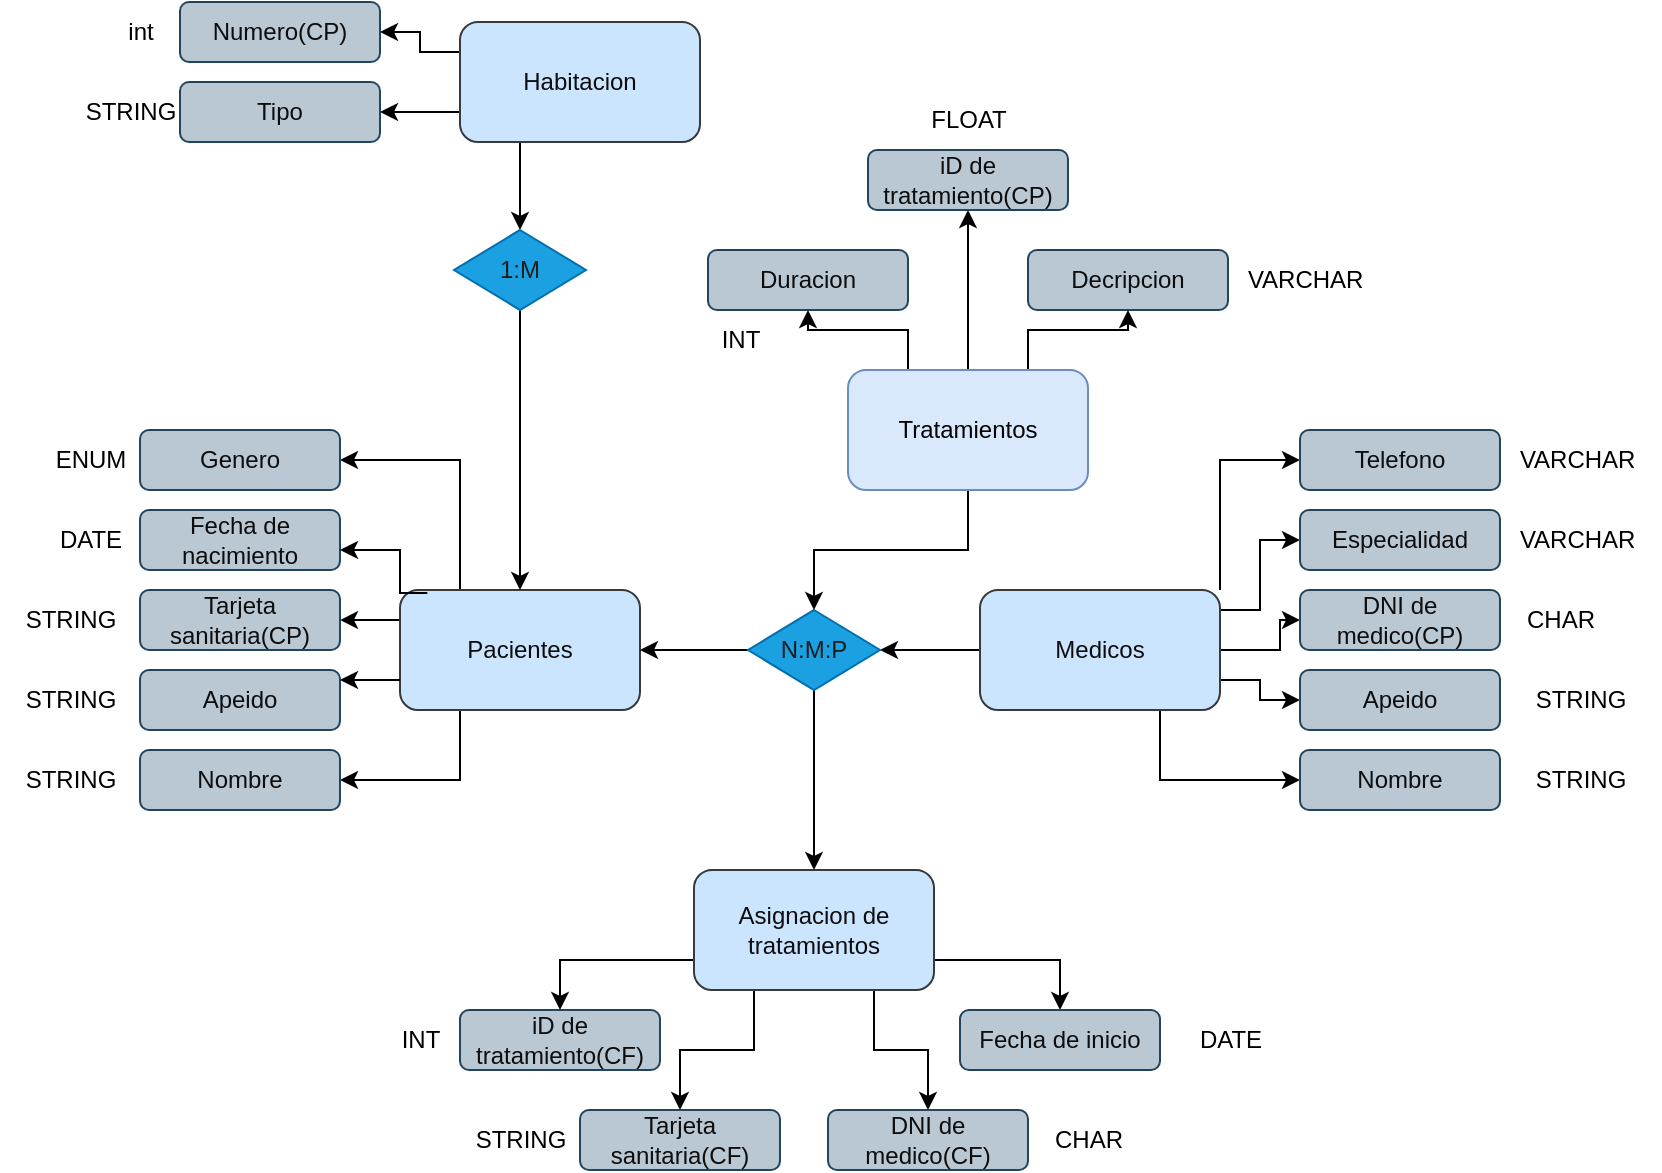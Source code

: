 <mxfile version="24.7.17">
  <diagram name="Сторінка-1" id="CQlN6XJYG6-FKkijOHri">
    <mxGraphModel dx="949" dy="613" grid="1" gridSize="10" guides="1" tooltips="1" connect="1" arrows="1" fold="1" page="1" pageScale="1" pageWidth="827" pageHeight="1169" math="0" shadow="0">
      <root>
        <mxCell id="0" />
        <mxCell id="1" parent="0" />
        <mxCell id="LGYc37gwEPD_YMCjzoGx-11" style="edgeStyle=orthogonalEdgeStyle;rounded=0;orthogonalLoop=1;jettySize=auto;html=1;exitX=0.25;exitY=1;exitDx=0;exitDy=0;entryX=1;entryY=0.5;entryDx=0;entryDy=0;" parent="1" source="LGYc37gwEPD_YMCjzoGx-1" target="LGYc37gwEPD_YMCjzoGx-5" edge="1">
          <mxGeometry relative="1" as="geometry" />
        </mxCell>
        <mxCell id="LGYc37gwEPD_YMCjzoGx-12" style="edgeStyle=orthogonalEdgeStyle;rounded=0;orthogonalLoop=1;jettySize=auto;html=1;exitX=0;exitY=1;exitDx=0;exitDy=0;" parent="1" source="LGYc37gwEPD_YMCjzoGx-1" edge="1">
          <mxGeometry relative="1" as="geometry">
            <mxPoint x="199.857" y="670.095" as="targetPoint" />
          </mxGeometry>
        </mxCell>
        <mxCell id="LGYc37gwEPD_YMCjzoGx-14" style="edgeStyle=orthogonalEdgeStyle;rounded=0;orthogonalLoop=1;jettySize=auto;html=1;exitX=0;exitY=0.25;exitDx=0;exitDy=0;" parent="1" source="LGYc37gwEPD_YMCjzoGx-1" edge="1">
          <mxGeometry relative="1" as="geometry">
            <mxPoint x="170" y="625.043" as="targetPoint" />
          </mxGeometry>
        </mxCell>
        <mxCell id="LGYc37gwEPD_YMCjzoGx-16" style="edgeStyle=orthogonalEdgeStyle;rounded=0;orthogonalLoop=1;jettySize=auto;html=1;exitX=0.25;exitY=0;exitDx=0;exitDy=0;entryX=1;entryY=0.5;entryDx=0;entryDy=0;" parent="1" source="LGYc37gwEPD_YMCjzoGx-1" target="LGYc37gwEPD_YMCjzoGx-9" edge="1">
          <mxGeometry relative="1" as="geometry" />
        </mxCell>
        <mxCell id="LGYc37gwEPD_YMCjzoGx-1" value="&lt;font color=&quot;#0d0d0d&quot;&gt;Pacientes&lt;/font&gt;" style="rounded=1;whiteSpace=wrap;html=1;fillColor=#cce5ff;strokeColor=#36393d;" parent="1" vertex="1">
          <mxGeometry x="200" y="610" width="120" height="60" as="geometry" />
        </mxCell>
        <mxCell id="LGYc37gwEPD_YMCjzoGx-39" style="edgeStyle=orthogonalEdgeStyle;rounded=0;orthogonalLoop=1;jettySize=auto;html=1;exitX=0.25;exitY=1;exitDx=0;exitDy=0;" parent="1" source="LGYc37gwEPD_YMCjzoGx-2" target="LGYc37gwEPD_YMCjzoGx-38" edge="1">
          <mxGeometry relative="1" as="geometry" />
        </mxCell>
        <mxCell id="x0xJ5XH56CG9baV7CKrk-11" style="edgeStyle=orthogonalEdgeStyle;rounded=0;orthogonalLoop=1;jettySize=auto;html=1;exitX=0;exitY=0.25;exitDx=0;exitDy=0;" parent="1" source="LGYc37gwEPD_YMCjzoGx-2" target="LGYc37gwEPD_YMCjzoGx-35" edge="1">
          <mxGeometry relative="1" as="geometry" />
        </mxCell>
        <mxCell id="x0xJ5XH56CG9baV7CKrk-12" style="edgeStyle=orthogonalEdgeStyle;rounded=0;orthogonalLoop=1;jettySize=auto;html=1;exitX=0;exitY=0.75;exitDx=0;exitDy=0;" parent="1" source="LGYc37gwEPD_YMCjzoGx-2" target="LGYc37gwEPD_YMCjzoGx-34" edge="1">
          <mxGeometry relative="1" as="geometry" />
        </mxCell>
        <mxCell id="LGYc37gwEPD_YMCjzoGx-2" value="&lt;font color=&quot;#0d0d0d&quot;&gt;Habitacion&lt;/font&gt;" style="rounded=1;whiteSpace=wrap;html=1;fillColor=#cce5ff;strokeColor=#36393d;" parent="1" vertex="1">
          <mxGeometry x="230" y="326" width="120" height="60" as="geometry" />
        </mxCell>
        <mxCell id="LGYc37gwEPD_YMCjzoGx-25" style="edgeStyle=orthogonalEdgeStyle;rounded=0;orthogonalLoop=1;jettySize=auto;html=1;exitX=1;exitY=0.75;exitDx=0;exitDy=0;entryX=0;entryY=0.5;entryDx=0;entryDy=0;" parent="1" source="LGYc37gwEPD_YMCjzoGx-3" target="LGYc37gwEPD_YMCjzoGx-18" edge="1">
          <mxGeometry relative="1" as="geometry" />
        </mxCell>
        <mxCell id="LGYc37gwEPD_YMCjzoGx-26" style="edgeStyle=orthogonalEdgeStyle;rounded=0;orthogonalLoop=1;jettySize=auto;html=1;exitX=0.75;exitY=1;exitDx=0;exitDy=0;entryX=0;entryY=0.5;entryDx=0;entryDy=0;" parent="1" source="LGYc37gwEPD_YMCjzoGx-3" target="LGYc37gwEPD_YMCjzoGx-17" edge="1">
          <mxGeometry relative="1" as="geometry" />
        </mxCell>
        <mxCell id="LGYc37gwEPD_YMCjzoGx-42" style="edgeStyle=orthogonalEdgeStyle;rounded=0;orthogonalLoop=1;jettySize=auto;html=1;exitX=0;exitY=0.5;exitDx=0;exitDy=0;entryX=1;entryY=0.5;entryDx=0;entryDy=0;" parent="1" source="LGYc37gwEPD_YMCjzoGx-3" target="LGYc37gwEPD_YMCjzoGx-41" edge="1">
          <mxGeometry relative="1" as="geometry" />
        </mxCell>
        <mxCell id="lxWpTNvDc7C8CDy9OLpY-3" style="edgeStyle=orthogonalEdgeStyle;rounded=0;orthogonalLoop=1;jettySize=auto;html=1;exitX=1;exitY=0.5;exitDx=0;exitDy=0;entryX=0;entryY=0.5;entryDx=0;entryDy=0;" parent="1" source="LGYc37gwEPD_YMCjzoGx-3" target="LGYc37gwEPD_YMCjzoGx-20" edge="1">
          <mxGeometry relative="1" as="geometry">
            <Array as="points">
              <mxPoint x="640" y="640" />
              <mxPoint x="640" y="625" />
            </Array>
          </mxGeometry>
        </mxCell>
        <mxCell id="lxWpTNvDc7C8CDy9OLpY-4" style="edgeStyle=orthogonalEdgeStyle;rounded=0;orthogonalLoop=1;jettySize=auto;html=1;exitX=1;exitY=0.25;exitDx=0;exitDy=0;entryX=0;entryY=0.5;entryDx=0;entryDy=0;" parent="1" source="LGYc37gwEPD_YMCjzoGx-3" target="LGYc37gwEPD_YMCjzoGx-21" edge="1">
          <mxGeometry relative="1" as="geometry">
            <Array as="points">
              <mxPoint x="610" y="620" />
              <mxPoint x="630" y="620" />
              <mxPoint x="630" y="585" />
            </Array>
          </mxGeometry>
        </mxCell>
        <mxCell id="lxWpTNvDc7C8CDy9OLpY-5" style="edgeStyle=orthogonalEdgeStyle;rounded=0;orthogonalLoop=1;jettySize=auto;html=1;exitX=1;exitY=0;exitDx=0;exitDy=0;entryX=0;entryY=0.5;entryDx=0;entryDy=0;" parent="1" source="LGYc37gwEPD_YMCjzoGx-3" target="LGYc37gwEPD_YMCjzoGx-19" edge="1">
          <mxGeometry relative="1" as="geometry" />
        </mxCell>
        <mxCell id="LGYc37gwEPD_YMCjzoGx-3" value="&lt;font color=&quot;#0d0d0d&quot;&gt;Medicos&lt;/font&gt;" style="rounded=1;whiteSpace=wrap;html=1;fillColor=#cce5ff;strokeColor=#36393d;" parent="1" vertex="1">
          <mxGeometry x="490" y="610" width="120" height="60" as="geometry" />
        </mxCell>
        <mxCell id="x0xJ5XH56CG9baV7CKrk-6" style="edgeStyle=orthogonalEdgeStyle;rounded=0;orthogonalLoop=1;jettySize=auto;html=1;exitX=0.25;exitY=1;exitDx=0;exitDy=0;" parent="1" source="LGYc37gwEPD_YMCjzoGx-4" target="LGYc37gwEPD_YMCjzoGx-45" edge="1">
          <mxGeometry relative="1" as="geometry" />
        </mxCell>
        <mxCell id="x0xJ5XH56CG9baV7CKrk-7" style="edgeStyle=orthogonalEdgeStyle;rounded=0;orthogonalLoop=1;jettySize=auto;html=1;exitX=0.75;exitY=1;exitDx=0;exitDy=0;" parent="1" source="LGYc37gwEPD_YMCjzoGx-4" target="LGYc37gwEPD_YMCjzoGx-46" edge="1">
          <mxGeometry relative="1" as="geometry" />
        </mxCell>
        <mxCell id="x0xJ5XH56CG9baV7CKrk-9" style="edgeStyle=orthogonalEdgeStyle;rounded=0;orthogonalLoop=1;jettySize=auto;html=1;exitX=1;exitY=0.75;exitDx=0;exitDy=0;" parent="1" source="LGYc37gwEPD_YMCjzoGx-4" target="LGYc37gwEPD_YMCjzoGx-27" edge="1">
          <mxGeometry relative="1" as="geometry" />
        </mxCell>
        <mxCell id="x0xJ5XH56CG9baV7CKrk-10" style="edgeStyle=orthogonalEdgeStyle;rounded=0;orthogonalLoop=1;jettySize=auto;html=1;exitX=0;exitY=0.75;exitDx=0;exitDy=0;" parent="1" source="LGYc37gwEPD_YMCjzoGx-4" target="x0xJ5XH56CG9baV7CKrk-1" edge="1">
          <mxGeometry relative="1" as="geometry" />
        </mxCell>
        <mxCell id="LGYc37gwEPD_YMCjzoGx-4" value="&lt;font color=&quot;#0d0d0d&quot;&gt;Asignacion de tratamientos&lt;/font&gt;" style="rounded=1;whiteSpace=wrap;html=1;fillColor=#cce5ff;strokeColor=#36393d;" parent="1" vertex="1">
          <mxGeometry x="347" y="750" width="120" height="60" as="geometry" />
        </mxCell>
        <mxCell id="LGYc37gwEPD_YMCjzoGx-5" value="&lt;font color=&quot;#0d0d0d&quot;&gt;Nombre&lt;/font&gt;" style="rounded=1;whiteSpace=wrap;html=1;fillColor=#bac8d3;strokeColor=#23445d;" parent="1" vertex="1">
          <mxGeometry x="70" y="690" width="100" height="30" as="geometry" />
        </mxCell>
        <mxCell id="LGYc37gwEPD_YMCjzoGx-6" value="&lt;font color=&quot;#0d0d0d&quot;&gt;Apeido&lt;/font&gt;" style="rounded=1;whiteSpace=wrap;html=1;fillColor=#bac8d3;strokeColor=#23445d;" parent="1" vertex="1">
          <mxGeometry x="70" y="650" width="100" height="30" as="geometry" />
        </mxCell>
        <mxCell id="LGYc37gwEPD_YMCjzoGx-8" value="&lt;font color=&quot;#0d0d0d&quot;&gt;Fecha de nacimiento&lt;/font&gt;" style="rounded=1;whiteSpace=wrap;html=1;fillColor=#bac8d3;strokeColor=#23445d;" parent="1" vertex="1">
          <mxGeometry x="70" y="570" width="100" height="30" as="geometry" />
        </mxCell>
        <mxCell id="LGYc37gwEPD_YMCjzoGx-9" value="&lt;font color=&quot;#0d0d0d&quot;&gt;Genero&lt;/font&gt;" style="rounded=1;whiteSpace=wrap;html=1;fillColor=#bac8d3;strokeColor=#23445d;" parent="1" vertex="1">
          <mxGeometry x="70" y="530" width="100" height="30" as="geometry" />
        </mxCell>
        <mxCell id="LGYc37gwEPD_YMCjzoGx-13" style="edgeStyle=orthogonalEdgeStyle;rounded=0;orthogonalLoop=1;jettySize=auto;html=1;exitX=0;exitY=0.75;exitDx=0;exitDy=0;entryX=1;entryY=0.162;entryDx=0;entryDy=0;entryPerimeter=0;" parent="1" source="LGYc37gwEPD_YMCjzoGx-1" target="LGYc37gwEPD_YMCjzoGx-6" edge="1">
          <mxGeometry relative="1" as="geometry" />
        </mxCell>
        <mxCell id="LGYc37gwEPD_YMCjzoGx-15" style="edgeStyle=orthogonalEdgeStyle;rounded=0;orthogonalLoop=1;jettySize=auto;html=1;exitX=0.114;exitY=0.025;exitDx=0;exitDy=0;exitPerimeter=0;" parent="1" source="LGYc37gwEPD_YMCjzoGx-1" target="LGYc37gwEPD_YMCjzoGx-8" edge="1">
          <mxGeometry relative="1" as="geometry">
            <Array as="points">
              <mxPoint x="200" y="612" />
              <mxPoint x="200" y="590" />
            </Array>
          </mxGeometry>
        </mxCell>
        <mxCell id="LGYc37gwEPD_YMCjzoGx-17" value="&lt;font color=&quot;#0d0d0d&quot;&gt;Nombre&lt;/font&gt;" style="rounded=1;whiteSpace=wrap;html=1;fillColor=#bac8d3;strokeColor=#23445d;" parent="1" vertex="1">
          <mxGeometry x="650" y="690" width="100" height="30" as="geometry" />
        </mxCell>
        <mxCell id="LGYc37gwEPD_YMCjzoGx-18" value="&lt;font color=&quot;#0d0d0d&quot;&gt;Apeido&lt;/font&gt;" style="rounded=1;whiteSpace=wrap;html=1;fillColor=#bac8d3;strokeColor=#23445d;" parent="1" vertex="1">
          <mxGeometry x="650" y="650" width="100" height="30" as="geometry" />
        </mxCell>
        <mxCell id="LGYc37gwEPD_YMCjzoGx-19" value="&lt;font color=&quot;#0d0d0d&quot;&gt;Telefono&lt;/font&gt;" style="rounded=1;whiteSpace=wrap;html=1;fillColor=#bac8d3;strokeColor=#23445d;" parent="1" vertex="1">
          <mxGeometry x="650" y="530" width="100" height="30" as="geometry" />
        </mxCell>
        <mxCell id="LGYc37gwEPD_YMCjzoGx-20" value="&lt;font color=&quot;#0d0d0d&quot;&gt;DNI de medico(CP)&lt;/font&gt;" style="rounded=1;whiteSpace=wrap;html=1;fillColor=#bac8d3;strokeColor=#23445d;" parent="1" vertex="1">
          <mxGeometry x="650" y="610" width="100" height="30" as="geometry" />
        </mxCell>
        <mxCell id="LGYc37gwEPD_YMCjzoGx-21" value="&lt;font color=&quot;#0d0d0d&quot;&gt;Especialidad&lt;/font&gt;" style="rounded=1;whiteSpace=wrap;html=1;fillColor=#bac8d3;strokeColor=#23445d;" parent="1" vertex="1">
          <mxGeometry x="650" y="570" width="100" height="30" as="geometry" />
        </mxCell>
        <mxCell id="LGYc37gwEPD_YMCjzoGx-27" value="&lt;font color=&quot;#0d0d0d&quot;&gt;Fecha de inicio&lt;/font&gt;" style="rounded=1;whiteSpace=wrap;html=1;fillColor=#bac8d3;strokeColor=#23445d;" parent="1" vertex="1">
          <mxGeometry x="480" y="820" width="100" height="30" as="geometry" />
        </mxCell>
        <mxCell id="LGYc37gwEPD_YMCjzoGx-28" value="&lt;font color=&quot;#0d0d0d&quot;&gt;Decripcion&lt;/font&gt;" style="rounded=1;whiteSpace=wrap;html=1;fillColor=#bac8d3;strokeColor=#23445d;" parent="1" vertex="1">
          <mxGeometry x="514" y="440" width="100" height="30" as="geometry" />
        </mxCell>
        <mxCell id="LGYc37gwEPD_YMCjzoGx-34" value="&lt;font color=&quot;#0d0d0d&quot;&gt;Tipo&lt;/font&gt;" style="rounded=1;whiteSpace=wrap;html=1;fillColor=#bac8d3;strokeColor=#23445d;" parent="1" vertex="1">
          <mxGeometry x="90" y="356" width="100" height="30" as="geometry" />
        </mxCell>
        <mxCell id="LGYc37gwEPD_YMCjzoGx-35" value="&lt;font color=&quot;#0d0d0d&quot;&gt;Numero(CP)&lt;/font&gt;" style="rounded=1;whiteSpace=wrap;html=1;fillColor=#bac8d3;strokeColor=#23445d;" parent="1" vertex="1">
          <mxGeometry x="90" y="316" width="100" height="30" as="geometry" />
        </mxCell>
        <mxCell id="LGYc37gwEPD_YMCjzoGx-40" style="edgeStyle=orthogonalEdgeStyle;rounded=0;orthogonalLoop=1;jettySize=auto;html=1;exitX=0.5;exitY=1;exitDx=0;exitDy=0;" parent="1" source="LGYc37gwEPD_YMCjzoGx-38" target="LGYc37gwEPD_YMCjzoGx-1" edge="1">
          <mxGeometry relative="1" as="geometry" />
        </mxCell>
        <mxCell id="LGYc37gwEPD_YMCjzoGx-38" value="&lt;font color=&quot;#1c1c1c&quot;&gt;1:M&lt;/font&gt;" style="rhombus;whiteSpace=wrap;html=1;fillColor=#1ba1e2;strokeColor=#006EAF;fontColor=#ffffff;" parent="1" vertex="1">
          <mxGeometry x="227" y="430" width="66" height="40" as="geometry" />
        </mxCell>
        <mxCell id="LGYc37gwEPD_YMCjzoGx-43" style="edgeStyle=orthogonalEdgeStyle;rounded=0;orthogonalLoop=1;jettySize=auto;html=1;exitX=0;exitY=0.5;exitDx=0;exitDy=0;entryX=1;entryY=0.5;entryDx=0;entryDy=0;" parent="1" source="LGYc37gwEPD_YMCjzoGx-41" target="LGYc37gwEPD_YMCjzoGx-1" edge="1">
          <mxGeometry relative="1" as="geometry" />
        </mxCell>
        <mxCell id="LGYc37gwEPD_YMCjzoGx-50" style="edgeStyle=orthogonalEdgeStyle;rounded=0;orthogonalLoop=1;jettySize=auto;html=1;exitX=0.5;exitY=1;exitDx=0;exitDy=0;entryX=0.5;entryY=0;entryDx=0;entryDy=0;" parent="1" source="LGYc37gwEPD_YMCjzoGx-41" target="LGYc37gwEPD_YMCjzoGx-4" edge="1">
          <mxGeometry relative="1" as="geometry" />
        </mxCell>
        <mxCell id="LGYc37gwEPD_YMCjzoGx-41" value="&lt;font color=&quot;#1c1c1c&quot;&gt;N:M:P&lt;/font&gt;" style="rhombus;whiteSpace=wrap;html=1;fillColor=#1ba1e2;strokeColor=#006EAF;fontColor=#ffffff;" parent="1" vertex="1">
          <mxGeometry x="374" y="620" width="66" height="40" as="geometry" />
        </mxCell>
        <mxCell id="LGYc37gwEPD_YMCjzoGx-45" value="&lt;font color=&quot;#0d0d0d&quot;&gt;Tarjeta sanitaria&lt;/font&gt;&lt;span style=&quot;color: rgb(13, 13, 13);&quot;&gt;(CF)&lt;/span&gt;" style="rounded=1;whiteSpace=wrap;html=1;fillColor=#bac8d3;strokeColor=#23445d;" parent="1" vertex="1">
          <mxGeometry x="290" y="870" width="100" height="30" as="geometry" />
        </mxCell>
        <mxCell id="LGYc37gwEPD_YMCjzoGx-46" value="&lt;font color=&quot;#0d0d0d&quot;&gt;DNI de medico(CF)&lt;/font&gt;" style="rounded=1;whiteSpace=wrap;html=1;fillColor=#bac8d3;strokeColor=#23445d;" parent="1" vertex="1">
          <mxGeometry x="414" y="870" width="100" height="30" as="geometry" />
        </mxCell>
        <mxCell id="lxWpTNvDc7C8CDy9OLpY-6" style="edgeStyle=orthogonalEdgeStyle;rounded=0;orthogonalLoop=1;jettySize=auto;html=1;exitX=0.5;exitY=0;exitDx=0;exitDy=0;entryX=0.5;entryY=1;entryDx=0;entryDy=0;" parent="1" source="1C6BR17hmogl-5X1oJex-1" target="1C6BR17hmogl-5X1oJex-3" edge="1">
          <mxGeometry relative="1" as="geometry" />
        </mxCell>
        <mxCell id="lxWpTNvDc7C8CDy9OLpY-7" style="edgeStyle=orthogonalEdgeStyle;rounded=0;orthogonalLoop=1;jettySize=auto;html=1;exitX=0.75;exitY=0;exitDx=0;exitDy=0;entryX=0.5;entryY=1;entryDx=0;entryDy=0;" parent="1" source="1C6BR17hmogl-5X1oJex-1" target="LGYc37gwEPD_YMCjzoGx-28" edge="1">
          <mxGeometry relative="1" as="geometry" />
        </mxCell>
        <mxCell id="lxWpTNvDc7C8CDy9OLpY-8" style="edgeStyle=orthogonalEdgeStyle;rounded=0;orthogonalLoop=1;jettySize=auto;html=1;exitX=0.25;exitY=0;exitDx=0;exitDy=0;entryX=0.5;entryY=1;entryDx=0;entryDy=0;" parent="1" source="1C6BR17hmogl-5X1oJex-1" target="1C6BR17hmogl-5X1oJex-2" edge="1">
          <mxGeometry relative="1" as="geometry" />
        </mxCell>
        <mxCell id="lxWpTNvDc7C8CDy9OLpY-9" style="edgeStyle=orthogonalEdgeStyle;rounded=0;orthogonalLoop=1;jettySize=auto;html=1;exitX=0.5;exitY=1;exitDx=0;exitDy=0;entryX=0.5;entryY=0;entryDx=0;entryDy=0;" parent="1" source="1C6BR17hmogl-5X1oJex-1" target="LGYc37gwEPD_YMCjzoGx-41" edge="1">
          <mxGeometry relative="1" as="geometry" />
        </mxCell>
        <mxCell id="1C6BR17hmogl-5X1oJex-1" value="&lt;font color=&quot;#030303&quot;&gt;Tratamientos&lt;/font&gt;" style="rounded=1;whiteSpace=wrap;html=1;fillColor=#dae8fc;strokeColor=#6c8ebf;" parent="1" vertex="1">
          <mxGeometry x="424" y="500" width="120" height="60" as="geometry" />
        </mxCell>
        <mxCell id="1C6BR17hmogl-5X1oJex-2" value="&lt;font color=&quot;#0d0d0d&quot;&gt;Duracion&lt;/font&gt;" style="rounded=1;whiteSpace=wrap;html=1;fillColor=#bac8d3;strokeColor=#23445d;" parent="1" vertex="1">
          <mxGeometry x="354" y="440" width="100" height="30" as="geometry" />
        </mxCell>
        <mxCell id="1C6BR17hmogl-5X1oJex-3" value="&lt;font color=&quot;#0d0d0d&quot;&gt;iD de tratamiento(CP)&lt;/font&gt;" style="rounded=1;whiteSpace=wrap;html=1;fillColor=#bac8d3;strokeColor=#23445d;" parent="1" vertex="1">
          <mxGeometry x="434" y="390" width="100" height="30" as="geometry" />
        </mxCell>
        <mxCell id="x0xJ5XH56CG9baV7CKrk-1" value="&lt;font color=&quot;#0d0d0d&quot;&gt;iD de tratamiento(CF)&lt;/font&gt;" style="rounded=1;whiteSpace=wrap;html=1;fillColor=#bac8d3;strokeColor=#23445d;" parent="1" vertex="1">
          <mxGeometry x="230" y="820" width="100" height="30" as="geometry" />
        </mxCell>
        <mxCell id="jVE7bSThQ3XTiXCWACPS-1" value="FLOAT" style="text;html=1;align=center;verticalAlign=middle;resizable=0;points=[];autosize=1;strokeColor=none;fillColor=none;" parent="1" vertex="1">
          <mxGeometry x="454" y="360" width="60" height="30" as="geometry" />
        </mxCell>
        <mxCell id="jVE7bSThQ3XTiXCWACPS-2" value="INT" style="text;html=1;align=center;verticalAlign=middle;resizable=0;points=[];autosize=1;strokeColor=none;fillColor=none;" parent="1" vertex="1">
          <mxGeometry x="350" y="470" width="40" height="30" as="geometry" />
        </mxCell>
        <mxCell id="jVE7bSThQ3XTiXCWACPS-3" value="VARCHAR&amp;nbsp;" style="text;html=1;align=center;verticalAlign=middle;resizable=0;points=[];autosize=1;strokeColor=none;fillColor=none;" parent="1" vertex="1">
          <mxGeometry x="614" y="440" width="80" height="30" as="geometry" />
        </mxCell>
        <mxCell id="jVE7bSThQ3XTiXCWACPS-4" value="VARCHAR&amp;nbsp;" style="text;html=1;align=center;verticalAlign=middle;resizable=0;points=[];autosize=1;strokeColor=none;fillColor=none;" parent="1" vertex="1">
          <mxGeometry x="750" y="530" width="80" height="30" as="geometry" />
        </mxCell>
        <mxCell id="jVE7bSThQ3XTiXCWACPS-5" value="VARCHAR&amp;nbsp;" style="text;html=1;align=center;verticalAlign=middle;resizable=0;points=[];autosize=1;strokeColor=none;fillColor=none;" parent="1" vertex="1">
          <mxGeometry x="750" y="570" width="80" height="30" as="geometry" />
        </mxCell>
        <mxCell id="jVE7bSThQ3XTiXCWACPS-6" value="&lt;font color=&quot;#0d0d0d&quot;&gt;Tarjeta sanitaria&lt;/font&gt;&lt;span style=&quot;color: rgb(13, 13, 13);&quot;&gt;(CP)&lt;/span&gt;" style="rounded=1;whiteSpace=wrap;html=1;fillColor=#bac8d3;strokeColor=#23445d;" parent="1" vertex="1">
          <mxGeometry x="70" y="610" width="100" height="30" as="geometry" />
        </mxCell>
        <mxCell id="jVE7bSThQ3XTiXCWACPS-7" value="CHAR" style="text;html=1;align=center;verticalAlign=middle;resizable=0;points=[];autosize=1;strokeColor=none;fillColor=none;" parent="1" vertex="1">
          <mxGeometry x="750" y="610" width="60" height="30" as="geometry" />
        </mxCell>
        <mxCell id="jVE7bSThQ3XTiXCWACPS-8" value="STRING" style="text;html=1;align=center;verticalAlign=middle;resizable=0;points=[];autosize=1;strokeColor=none;fillColor=none;" parent="1" vertex="1">
          <mxGeometry x="755" y="650" width="70" height="30" as="geometry" />
        </mxCell>
        <mxCell id="jVE7bSThQ3XTiXCWACPS-9" value="STRING" style="text;html=1;align=center;verticalAlign=middle;resizable=0;points=[];autosize=1;strokeColor=none;fillColor=none;" parent="1" vertex="1">
          <mxGeometry x="755" y="690" width="70" height="30" as="geometry" />
        </mxCell>
        <mxCell id="jVE7bSThQ3XTiXCWACPS-10" value="DATE" style="text;html=1;align=center;verticalAlign=middle;resizable=0;points=[];autosize=1;strokeColor=none;fillColor=none;" parent="1" vertex="1">
          <mxGeometry x="590" y="820" width="50" height="30" as="geometry" />
        </mxCell>
        <mxCell id="jVE7bSThQ3XTiXCWACPS-11" value="CHAR" style="text;html=1;align=center;verticalAlign=middle;resizable=0;points=[];autosize=1;strokeColor=none;fillColor=none;" parent="1" vertex="1">
          <mxGeometry x="514" y="870" width="60" height="30" as="geometry" />
        </mxCell>
        <mxCell id="jVE7bSThQ3XTiXCWACPS-12" value="STRING" style="text;html=1;align=center;verticalAlign=middle;resizable=0;points=[];autosize=1;strokeColor=none;fillColor=none;" parent="1" vertex="1">
          <mxGeometry x="225" y="870" width="70" height="30" as="geometry" />
        </mxCell>
        <mxCell id="jVE7bSThQ3XTiXCWACPS-13" value="INT" style="text;html=1;align=center;verticalAlign=middle;resizable=0;points=[];autosize=1;strokeColor=none;fillColor=none;" parent="1" vertex="1">
          <mxGeometry x="190" y="820" width="40" height="30" as="geometry" />
        </mxCell>
        <mxCell id="jVE7bSThQ3XTiXCWACPS-14" value="STRING" style="text;html=1;align=center;verticalAlign=middle;resizable=0;points=[];autosize=1;strokeColor=none;fillColor=none;" parent="1" vertex="1">
          <mxGeometry y="690" width="70" height="30" as="geometry" />
        </mxCell>
        <mxCell id="jVE7bSThQ3XTiXCWACPS-15" value="STRING" style="text;html=1;align=center;verticalAlign=middle;resizable=0;points=[];autosize=1;strokeColor=none;fillColor=none;" parent="1" vertex="1">
          <mxGeometry y="650" width="70" height="30" as="geometry" />
        </mxCell>
        <mxCell id="jVE7bSThQ3XTiXCWACPS-16" value="STRING" style="text;html=1;align=center;verticalAlign=middle;resizable=0;points=[];autosize=1;strokeColor=none;fillColor=none;" parent="1" vertex="1">
          <mxGeometry y="610" width="70" height="30" as="geometry" />
        </mxCell>
        <mxCell id="jVE7bSThQ3XTiXCWACPS-17" value="DATE" style="text;html=1;align=center;verticalAlign=middle;resizable=0;points=[];autosize=1;strokeColor=none;fillColor=none;" parent="1" vertex="1">
          <mxGeometry x="20" y="570" width="50" height="30" as="geometry" />
        </mxCell>
        <mxCell id="jVE7bSThQ3XTiXCWACPS-18" value="ENUM" style="text;html=1;align=center;verticalAlign=middle;resizable=0;points=[];autosize=1;strokeColor=none;fillColor=none;" parent="1" vertex="1">
          <mxGeometry x="15" y="530" width="60" height="30" as="geometry" />
        </mxCell>
        <mxCell id="jVE7bSThQ3XTiXCWACPS-19" value="int" style="text;html=1;align=center;verticalAlign=middle;resizable=0;points=[];autosize=1;strokeColor=none;fillColor=none;" parent="1" vertex="1">
          <mxGeometry x="50" y="316" width="40" height="30" as="geometry" />
        </mxCell>
        <mxCell id="jVE7bSThQ3XTiXCWACPS-21" value="STRING" style="text;html=1;align=center;verticalAlign=middle;resizable=0;points=[];autosize=1;strokeColor=none;fillColor=none;" parent="1" vertex="1">
          <mxGeometry x="30" y="356" width="70" height="30" as="geometry" />
        </mxCell>
      </root>
    </mxGraphModel>
  </diagram>
</mxfile>
